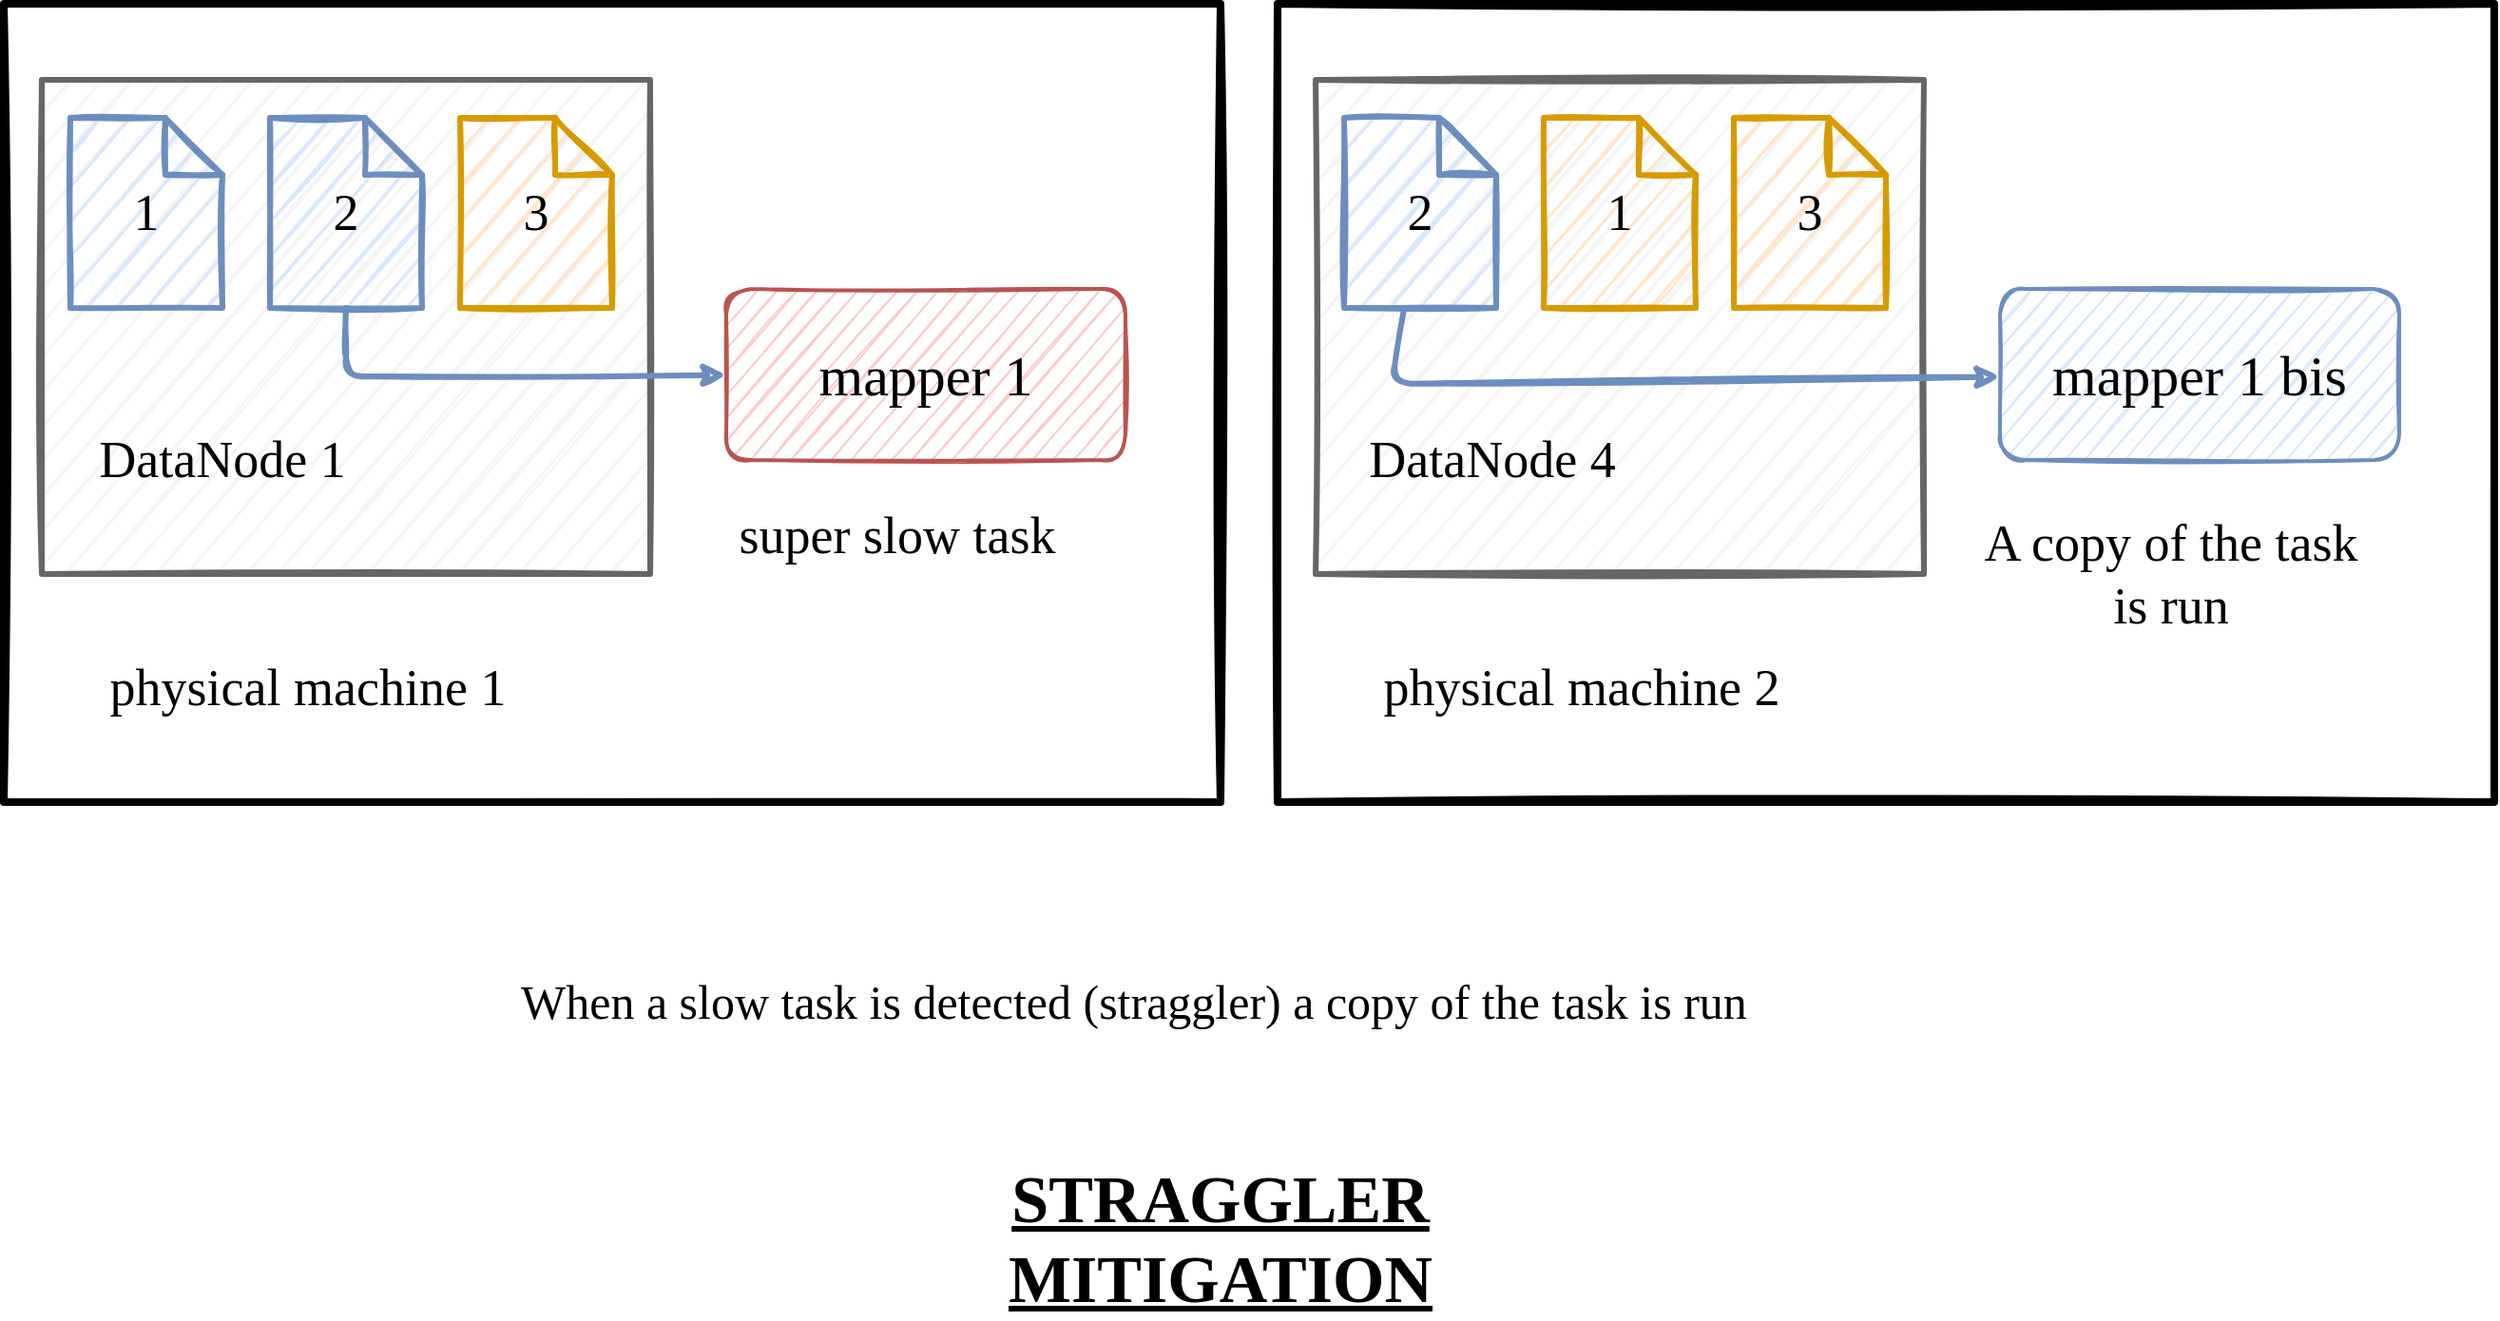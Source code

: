 <mxfile version="13.6.2" type="device"><diagram id="Do6MbTOl-J5hr4bXJi_j" name="Page-1"><mxGraphModel dx="2031" dy="1174" grid="1" gridSize="10" guides="1" tooltips="1" connect="1" arrows="1" fold="1" page="1" pageScale="1" pageWidth="1600" pageHeight="900" math="0" shadow="0" extFonts="Architects Daughter^https://fonts.googleapis.com/css?family=Architects+Daughter"><root><mxCell id="0"/><mxCell id="1" parent="0"/><mxCell id="ntdRTfYoiyzcdANhhiGJ-1" value="" style="rounded=0;whiteSpace=wrap;html=1;fillColor=none;sketch=1;strokeWidth=4;" vertex="1" parent="1"><mxGeometry x="30" y="20" width="640" height="420" as="geometry"/></mxCell><mxCell id="rCAeLQa-NHfFSyRuDF2w-59" value="" style="rounded=0;whiteSpace=wrap;html=1;sketch=1;strokeWidth=3;strokeColor=#666666;fontColor=#333333;fillColor=#f5f5f5;" parent="1" vertex="1"><mxGeometry x="720" y="60" width="320" height="260" as="geometry"/></mxCell><mxCell id="rCAeLQa-NHfFSyRuDF2w-2" value="" style="rounded=0;whiteSpace=wrap;html=1;sketch=1;strokeWidth=3;fillColor=#f5f5f5;strokeColor=#666666;fontColor=#333333;" parent="1" vertex="1"><mxGeometry x="50" y="60" width="320" height="260" as="geometry"/></mxCell><mxCell id="rCAeLQa-NHfFSyRuDF2w-39" value="DataNode 1" style="text;html=1;strokeColor=none;fillColor=none;align=center;verticalAlign=middle;whiteSpace=wrap;rounded=0;sketch=1;fontSize=27;fontFamily=Architects Daughter;" parent="1" vertex="1"><mxGeometry x="65" y="230" width="160" height="60" as="geometry"/></mxCell><mxCell id="rCAeLQa-NHfFSyRuDF2w-40" value="1" style="shape=note;whiteSpace=wrap;html=1;backgroundOutline=1;darkOpacity=0.05;sketch=1;strokeWidth=3;fontFamily=Architects Daughter;fontSize=27;fillColor=#dae8fc;strokeColor=#6c8ebf;" parent="1" vertex="1"><mxGeometry x="65" y="80" width="80" height="100" as="geometry"/></mxCell><mxCell id="rCAeLQa-NHfFSyRuDF2w-41" value="3" style="shape=note;whiteSpace=wrap;html=1;backgroundOutline=1;darkOpacity=0.05;sketch=1;strokeWidth=3;fontFamily=Architects Daughter;fontSize=27;fillColor=#ffe6cc;strokeColor=#d79b00;" parent="1" vertex="1"><mxGeometry x="270" y="80" width="80" height="100" as="geometry"/></mxCell><mxCell id="rCAeLQa-NHfFSyRuDF2w-60" value="DataNode 4" style="text;html=1;strokeColor=none;fillColor=none;align=center;verticalAlign=middle;whiteSpace=wrap;rounded=0;sketch=1;fontSize=27;fontFamily=Architects Daughter;" parent="1" vertex="1"><mxGeometry x="732.5" y="230" width="160" height="60" as="geometry"/></mxCell><mxCell id="rCAeLQa-NHfFSyRuDF2w-71" value="2" style="shape=note;whiteSpace=wrap;html=1;backgroundOutline=1;darkOpacity=0.05;sketch=1;strokeWidth=3;fontFamily=Architects Daughter;fontSize=27;fillColor=#dae8fc;strokeColor=#6c8ebf;" parent="1" vertex="1"><mxGeometry x="170" y="80" width="80" height="100" as="geometry"/></mxCell><mxCell id="rCAeLQa-NHfFSyRuDF2w-78" value="2" style="shape=note;whiteSpace=wrap;html=1;backgroundOutline=1;darkOpacity=0.05;sketch=1;strokeWidth=3;fontFamily=Architects Daughter;fontSize=27;fillColor=#dae8fc;strokeColor=#6c8ebf;" parent="1" vertex="1"><mxGeometry x="735" y="80" width="80" height="100" as="geometry"/></mxCell><mxCell id="rCAeLQa-NHfFSyRuDF2w-79" value="3" style="shape=note;whiteSpace=wrap;html=1;backgroundOutline=1;darkOpacity=0.05;sketch=1;strokeWidth=3;fontFamily=Architects Daughter;fontSize=27;fillColor=#ffe6cc;strokeColor=#d79b00;" parent="1" vertex="1"><mxGeometry x="940" y="80" width="80" height="100" as="geometry"/></mxCell><mxCell id="rCAeLQa-NHfFSyRuDF2w-80" value="1" style="shape=note;whiteSpace=wrap;html=1;backgroundOutline=1;darkOpacity=0.05;sketch=1;strokeWidth=3;fontFamily=Architects Daughter;fontSize=27;fillColor=#ffe6cc;strokeColor=#d79b00;" parent="1" vertex="1"><mxGeometry x="840" y="80" width="80" height="100" as="geometry"/></mxCell><mxCell id="ntdRTfYoiyzcdANhhiGJ-2" value="&lt;font face=&quot;Architects Daughter&quot; style=&quot;font-size: 30px&quot;&gt;mapper 1&lt;/font&gt;" style="rounded=1;whiteSpace=wrap;html=1;sketch=1;strokeWidth=2;fillColor=#f8cecc;strokeColor=#b85450;" vertex="1" parent="1"><mxGeometry x="410" y="170" width="210" height="90" as="geometry"/></mxCell><mxCell id="ntdRTfYoiyzcdANhhiGJ-3" value="" style="endArrow=classic;html=1;sketch=1;fillColor=#dae8fc;strokeColor=#6c8ebf;strokeWidth=3;exitX=0.5;exitY=1;exitDx=0;exitDy=0;exitPerimeter=0;" edge="1" parent="1" source="rCAeLQa-NHfFSyRuDF2w-71" target="ntdRTfYoiyzcdANhhiGJ-2"><mxGeometry width="50" height="50" relative="1" as="geometry"><mxPoint x="660" y="420" as="sourcePoint"/><mxPoint x="710" y="370" as="targetPoint"/><Array as="points"><mxPoint x="210" y="216"/></Array></mxGeometry></mxCell><mxCell id="ntdRTfYoiyzcdANhhiGJ-4" value="physical machine 1" style="text;html=1;strokeColor=none;fillColor=none;align=center;verticalAlign=middle;whiteSpace=wrap;rounded=0;sketch=1;fontSize=27;fontFamily=Architects Daughter;" vertex="1" parent="1"><mxGeometry x="60" y="350" width="260" height="60" as="geometry"/></mxCell><mxCell id="ntdRTfYoiyzcdANhhiGJ-5" value="" style="rounded=0;whiteSpace=wrap;html=1;fillColor=none;sketch=1;strokeWidth=4;" vertex="1" parent="1"><mxGeometry x="700" y="20" width="640" height="420" as="geometry"/></mxCell><mxCell id="ntdRTfYoiyzcdANhhiGJ-11" value="&lt;font face=&quot;Architects Daughter&quot; style=&quot;font-size: 30px&quot;&gt;mapper 1 bis&lt;/font&gt;" style="rounded=1;whiteSpace=wrap;html=1;sketch=1;strokeWidth=2;fillColor=#dae8fc;strokeColor=#6c8ebf;" vertex="1" parent="1"><mxGeometry x="1080" y="170" width="210" height="90" as="geometry"/></mxCell><mxCell id="ntdRTfYoiyzcdANhhiGJ-12" value="" style="endArrow=classic;html=1;sketch=1;fillColor=#dae8fc;strokeColor=#6c8ebf;strokeWidth=3;" edge="1" parent="1" target="ntdRTfYoiyzcdANhhiGJ-11"><mxGeometry width="50" height="50" relative="1" as="geometry"><mxPoint x="766.667" y="180" as="sourcePoint"/><mxPoint x="1380" y="370" as="targetPoint"/><Array as="points"><mxPoint x="760" y="220"/></Array></mxGeometry></mxCell><mxCell id="ntdRTfYoiyzcdANhhiGJ-13" value="physical machine 2" style="text;html=1;strokeColor=none;fillColor=none;align=center;verticalAlign=middle;whiteSpace=wrap;rounded=0;sketch=1;fontSize=27;fontFamily=Architects Daughter;" vertex="1" parent="1"><mxGeometry x="730" y="350" width="260" height="60" as="geometry"/></mxCell><mxCell id="ntdRTfYoiyzcdANhhiGJ-14" value="&lt;font face=&quot;Architects Daughter&quot; style=&quot;font-size: 25px&quot;&gt;When a slow task is detected (straggler) a copy of the task is run&lt;br&gt;&lt;/font&gt;" style="text;html=1;strokeColor=none;fillColor=none;align=left;verticalAlign=middle;whiteSpace=wrap;rounded=0;sketch=1;" vertex="1" parent="1"><mxGeometry x="300" y="460" width="775" height="170" as="geometry"/></mxCell><mxCell id="ntdRTfYoiyzcdANhhiGJ-15" value="&lt;font face=&quot;Architects Daughter&quot; size=&quot;1&quot;&gt;&lt;b&gt;&lt;u style=&quot;font-size: 35px&quot;&gt;STRAGGLER MITIGATION&lt;/u&gt;&lt;/b&gt;&lt;/font&gt;" style="text;html=1;strokeColor=none;fillColor=none;align=center;verticalAlign=middle;whiteSpace=wrap;rounded=0;sketch=1;" vertex="1" parent="1"><mxGeometry x="460" y="660" width="420" height="20" as="geometry"/></mxCell><mxCell id="ntdRTfYoiyzcdANhhiGJ-20" value="super slow task" style="text;html=1;strokeColor=none;fillColor=none;align=center;verticalAlign=middle;whiteSpace=wrap;rounded=0;sketch=1;fontSize=27;fontFamily=Architects Daughter;" vertex="1" parent="1"><mxGeometry x="400" y="270" width="200" height="60" as="geometry"/></mxCell><mxCell id="ntdRTfYoiyzcdANhhiGJ-21" value="A copy of the task is run" style="text;html=1;strokeColor=none;fillColor=none;align=center;verticalAlign=middle;whiteSpace=wrap;rounded=0;sketch=1;fontSize=27;fontFamily=Architects Daughter;" vertex="1" parent="1"><mxGeometry x="1070" y="290" width="200" height="60" as="geometry"/></mxCell></root></mxGraphModel></diagram></mxfile>